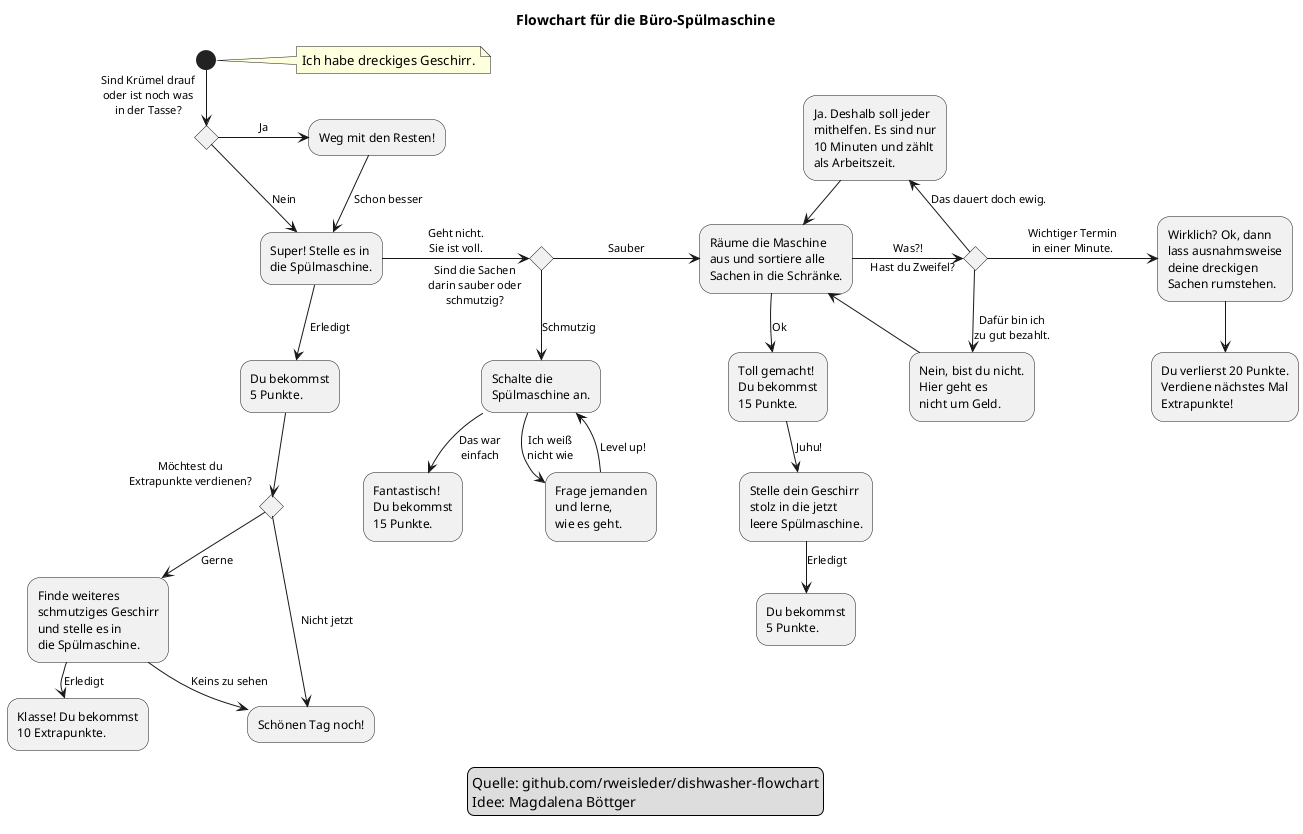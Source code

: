 @startuml

skinparam nodesep 80
skinparam ranksep 20

title Flowchart für die Büro-Spülmaschine

legend
    Quelle: github.com/rweisleder/dishwasher-flowchart
    Idee: Magdalena Böttger
endlegend

note right: Ich habe dreckiges Geschirr.
(*) --> if "Sind Krümel drauf\noder ist noch was\nin der Tasse?" then
    -right->[Ja] "Weg mit den Resten!" as throw_away_leftovers
else
    -->[Nein] "Super! Stelle es in\ndie Spülmaschine." as into_dishwasher
endif

throw_away_leftovers -->[Schon besser] into_dishwasher
into_dishwasher -->[Erledigt] "Du bekommst\n5 Punkte." as points_for_into_dishwasher

points_for_into_dishwasher --> if "Möchtest du\nExtrapunkte verdienen?" then
    -->[Gerne] "Finde weiteres\nschmutziges Geschirr\nund stelle es in\ndie Spülmaschine." as find_more_dirty_dishes
else
    -->[Nicht jetzt] "Schönen Tag noch!" as bye
endif

find_more_dirty_dishes -->[Keins zu sehen] bye
find_more_dirty_dishes -->[Erledigt] "Klasse! Du bekommst\n10 Extrapunkte." as points_for_more_dirty_dishes

into_dishwasher -right->[Geht nicht.\nSie ist voll.] if "Sind die Sachen\ndarin sauber oder\nschmutzig?" then
    -->[Schmutzig] "Schalte die\nSpülmaschine an." as start_dishwasher
else
    -right->[Sauber] "Räume die Maschine\naus und sortiere alle\nSachen in die Schränke." as purge_dishwasher
endif

start_dishwasher -->[Das war\neinfach] "Fantastisch!\nDu bekommst\n15 Punkte." as points_for_start_dishwasher

start_dishwasher -->[Ich weiß\nnicht wie] "Frage jemanden\nund lerne,\nwie es geht." as learn_to_start_dishwasher
learn_to_start_dishwasher -->[Level up!] start_dishwasher

purge_dishwasher -->[Ok] "Toll gemacht!\nDu bekommst\n15 Punkte." as points_for_purge_dishwasher
points_for_purge_dishwasher -->[Juhu!] "Stelle dein Geschirr\nstolz in die jetzt\nleere Spülmaschine." as into_empty_dishwasher
into_empty_dishwasher -->[Erledigt] "Du bekommst\n5 Punkte." as points_for_into_empty_dishwasher

purge_dishwasher -right->[Was?!] if "Hast du Zweifel?" then
    -up->[Das dauert doch ewig.] "Ja. Deshalb soll jeder\nmithelfen. Es sind nur\n10 Minuten und zählt\nals Arbeitszeit." as takes_forever
else
    -right->[Wichtiger Termin\nin einer Minute.] "Wirklich? Ok, dann\nlass ausnahmsweise\ndeine dreckigen\nSachen rumstehen." as important_meeting
else
    -->[Dafür bin ich\nzu gut bezahlt.] "Nein, bist du nicht.\nHier geht es\nnicht um Geld." as paid_too_well
endif

takes_forever --> purge_dishwasher
important_meeting --> "Du verlierst 20 Punkte.\nVerdiene nächstes Mal\nExtrapunkte!" as points_for_important_meeting
paid_too_well --> purge_dishwasher

@enduml
